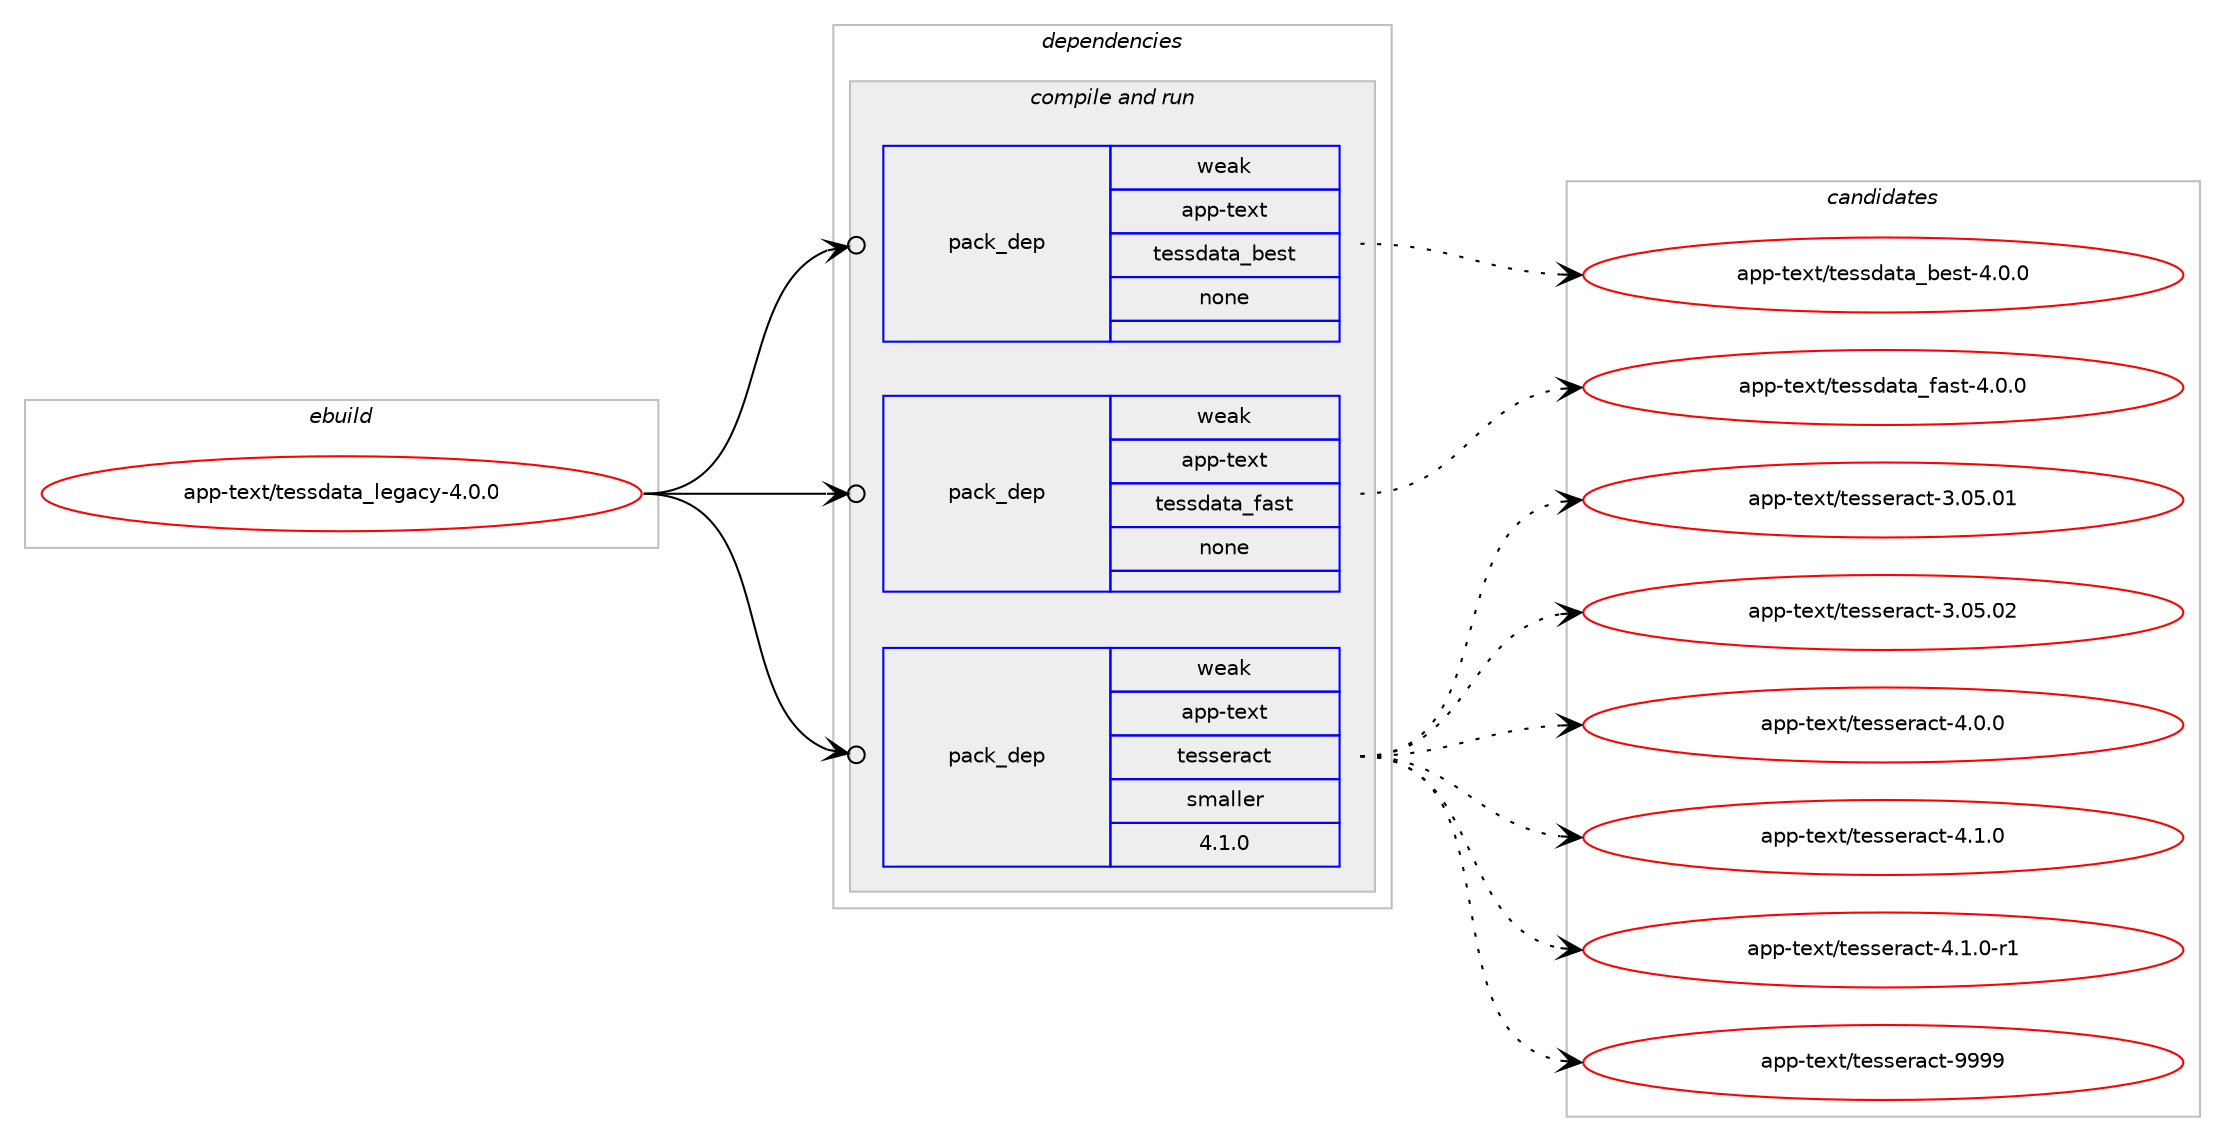 digraph prolog {

# *************
# Graph options
# *************

newrank=true;
concentrate=true;
compound=true;
graph [rankdir=LR,fontname=Helvetica,fontsize=10,ranksep=1.5];#, ranksep=2.5, nodesep=0.2];
edge  [arrowhead=vee];
node  [fontname=Helvetica,fontsize=10];

# **********
# The ebuild
# **********

subgraph cluster_leftcol {
color=gray;
rank=same;
label=<<i>ebuild</i>>;
id [label="app-text/tessdata_legacy-4.0.0", color=red, width=4, href="../app-text/tessdata_legacy-4.0.0.svg"];
}

# ****************
# The dependencies
# ****************

subgraph cluster_midcol {
color=gray;
label=<<i>dependencies</i>>;
subgraph cluster_compile {
fillcolor="#eeeeee";
style=filled;
label=<<i>compile</i>>;
}
subgraph cluster_compileandrun {
fillcolor="#eeeeee";
style=filled;
label=<<i>compile and run</i>>;
subgraph pack381129 {
dependency512324 [label=<<TABLE BORDER="0" CELLBORDER="1" CELLSPACING="0" CELLPADDING="4" WIDTH="220"><TR><TD ROWSPAN="6" CELLPADDING="30">pack_dep</TD></TR><TR><TD WIDTH="110">weak</TD></TR><TR><TD>app-text</TD></TR><TR><TD>tessdata_best</TD></TR><TR><TD>none</TD></TR><TR><TD></TD></TR></TABLE>>, shape=none, color=blue];
}
id:e -> dependency512324:w [weight=20,style="solid",arrowhead="odotvee"];
subgraph pack381130 {
dependency512325 [label=<<TABLE BORDER="0" CELLBORDER="1" CELLSPACING="0" CELLPADDING="4" WIDTH="220"><TR><TD ROWSPAN="6" CELLPADDING="30">pack_dep</TD></TR><TR><TD WIDTH="110">weak</TD></TR><TR><TD>app-text</TD></TR><TR><TD>tessdata_fast</TD></TR><TR><TD>none</TD></TR><TR><TD></TD></TR></TABLE>>, shape=none, color=blue];
}
id:e -> dependency512325:w [weight=20,style="solid",arrowhead="odotvee"];
subgraph pack381131 {
dependency512326 [label=<<TABLE BORDER="0" CELLBORDER="1" CELLSPACING="0" CELLPADDING="4" WIDTH="220"><TR><TD ROWSPAN="6" CELLPADDING="30">pack_dep</TD></TR><TR><TD WIDTH="110">weak</TD></TR><TR><TD>app-text</TD></TR><TR><TD>tesseract</TD></TR><TR><TD>smaller</TD></TR><TR><TD>4.1.0</TD></TR></TABLE>>, shape=none, color=blue];
}
id:e -> dependency512326:w [weight=20,style="solid",arrowhead="odotvee"];
}
subgraph cluster_run {
fillcolor="#eeeeee";
style=filled;
label=<<i>run</i>>;
}
}

# **************
# The candidates
# **************

subgraph cluster_choices {
rank=same;
color=gray;
label=<<i>candidates</i>>;

subgraph choice381129 {
color=black;
nodesep=1;
choice97112112451161011201164711610111511510097116979598101115116455246484648 [label="app-text/tessdata_best-4.0.0", color=red, width=4,href="../app-text/tessdata_best-4.0.0.svg"];
dependency512324:e -> choice97112112451161011201164711610111511510097116979598101115116455246484648:w [style=dotted,weight="100"];
}
subgraph choice381130 {
color=black;
nodesep=1;
choice97112112451161011201164711610111511510097116979510297115116455246484648 [label="app-text/tessdata_fast-4.0.0", color=red, width=4,href="../app-text/tessdata_fast-4.0.0.svg"];
dependency512325:e -> choice97112112451161011201164711610111511510097116979510297115116455246484648:w [style=dotted,weight="100"];
}
subgraph choice381131 {
color=black;
nodesep=1;
choice97112112451161011201164711610111511510111497991164551464853464849 [label="app-text/tesseract-3.05.01", color=red, width=4,href="../app-text/tesseract-3.05.01.svg"];
choice97112112451161011201164711610111511510111497991164551464853464850 [label="app-text/tesseract-3.05.02", color=red, width=4,href="../app-text/tesseract-3.05.02.svg"];
choice9711211245116101120116471161011151151011149799116455246484648 [label="app-text/tesseract-4.0.0", color=red, width=4,href="../app-text/tesseract-4.0.0.svg"];
choice9711211245116101120116471161011151151011149799116455246494648 [label="app-text/tesseract-4.1.0", color=red, width=4,href="../app-text/tesseract-4.1.0.svg"];
choice97112112451161011201164711610111511510111497991164552464946484511449 [label="app-text/tesseract-4.1.0-r1", color=red, width=4,href="../app-text/tesseract-4.1.0-r1.svg"];
choice97112112451161011201164711610111511510111497991164557575757 [label="app-text/tesseract-9999", color=red, width=4,href="../app-text/tesseract-9999.svg"];
dependency512326:e -> choice97112112451161011201164711610111511510111497991164551464853464849:w [style=dotted,weight="100"];
dependency512326:e -> choice97112112451161011201164711610111511510111497991164551464853464850:w [style=dotted,weight="100"];
dependency512326:e -> choice9711211245116101120116471161011151151011149799116455246484648:w [style=dotted,weight="100"];
dependency512326:e -> choice9711211245116101120116471161011151151011149799116455246494648:w [style=dotted,weight="100"];
dependency512326:e -> choice97112112451161011201164711610111511510111497991164552464946484511449:w [style=dotted,weight="100"];
dependency512326:e -> choice97112112451161011201164711610111511510111497991164557575757:w [style=dotted,weight="100"];
}
}

}
